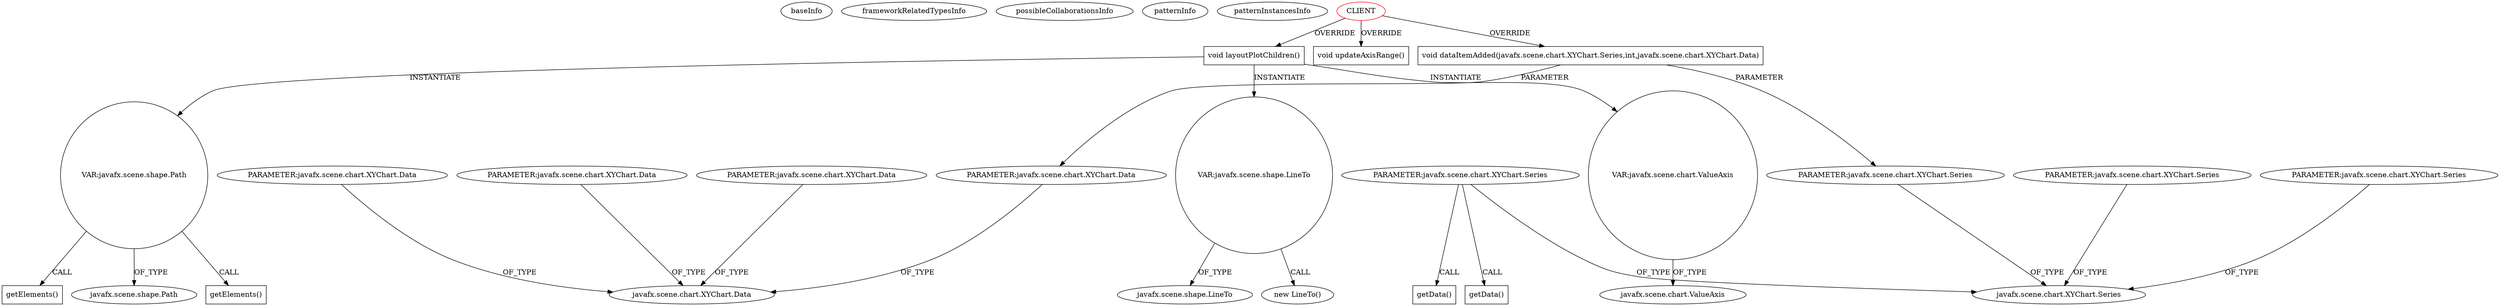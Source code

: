 digraph {
baseInfo[graphId=2496,category="pattern",isAnonymous=false,possibleRelation=false]
frameworkRelatedTypesInfo[]
possibleCollaborationsInfo[]
patternInfo[frequency=2.0,patternRootClient=0]
patternInstancesInfo[0="LichuanLu-ShunUI-FX~/LichuanLu-ShunUI-FX/ShunUI-FX-master/src/view/chart/StackedBarChart.java~StackedBarChart~811",1="TomaszKorecki-InvestorAssistant~/TomaszKorecki-InvestorAssistant/InvestorAssistant-master/Investor's assistant/src/investor/charts/CandleChart.java~CandleStickChart~1473"]
14[label="javafx.scene.chart.XYChart.Series",vertexType="FRAMEWORK_CLASS_TYPE",isFrameworkType=false]
94[label="PARAMETER:javafx.scene.chart.XYChart.Series",vertexType="PARAMETER_DECLARATION",isFrameworkType=false]
101[label="PARAMETER:javafx.scene.chart.XYChart.Series",vertexType="PARAMETER_DECLARATION",isFrameworkType=false]
107[label="PARAMETER:javafx.scene.chart.XYChart.Series",vertexType="PARAMETER_DECLARATION",isFrameworkType=false]
104[label="PARAMETER:javafx.scene.chart.XYChart.Series",vertexType="PARAMETER_DECLARATION",isFrameworkType=false]
93[label="void dataItemAdded(javafx.scene.chart.XYChart.Series,int,javafx.scene.chart.XYChart.Data)",vertexType="OVERRIDING_METHOD_DECLARATION",isFrameworkType=false,shape=box]
96[label="PARAMETER:javafx.scene.chart.XYChart.Data",vertexType="PARAMETER_DECLARATION",isFrameworkType=false]
36[label="javafx.scene.chart.XYChart.Data",vertexType="FRAMEWORK_CLASS_TYPE",isFrameworkType=false]
0[label="CLIENT",vertexType="ROOT_CLIENT_CLASS_DECLARATION",isFrameworkType=false,color=red]
112[label="getData()",vertexType="INSIDE_CALL",isFrameworkType=false,shape=box]
110[label="getData()",vertexType="INSIDE_CALL",isFrameworkType=false,shape=box]
116[label="void updateAxisRange()",vertexType="OVERRIDING_METHOD_DECLARATION",isFrameworkType=false,shape=box]
146[label="PARAMETER:javafx.scene.chart.XYChart.Data",vertexType="PARAMETER_DECLARATION",isFrameworkType=false]
99[label="PARAMETER:javafx.scene.chart.XYChart.Data",vertexType="PARAMETER_DECLARATION",isFrameworkType=false]
91[label="PARAMETER:javafx.scene.chart.XYChart.Data",vertexType="PARAMETER_DECLARATION",isFrameworkType=false]
2[label="void layoutPlotChildren()",vertexType="OVERRIDING_METHOD_DECLARATION",isFrameworkType=false,shape=box]
17[label="VAR:javafx.scene.shape.Path",vertexType="VARIABLE_EXPRESION",isFrameworkType=false,shape=circle]
19[label="javafx.scene.shape.Path",vertexType="FRAMEWORK_CLASS_TYPE",isFrameworkType=false]
83[label="VAR:javafx.scene.shape.LineTo",vertexType="VARIABLE_EXPRESION",isFrameworkType=false,shape=circle]
82[label="new LineTo()",vertexType="CONSTRUCTOR_CALL",isFrameworkType=false]
84[label="javafx.scene.shape.LineTo",vertexType="FRAMEWORK_CLASS_TYPE",isFrameworkType=false]
58[label="VAR:javafx.scene.chart.ValueAxis",vertexType="VARIABLE_EXPRESION",isFrameworkType=false,shape=circle]
60[label="javafx.scene.chart.ValueAxis",vertexType="FRAMEWORK_CLASS_TYPE",isFrameworkType=false]
18[label="getElements()",vertexType="INSIDE_CALL",isFrameworkType=false,shape=box]
69[label="getElements()",vertexType="INSIDE_CALL",isFrameworkType=false,shape=box]
58->60[label="OF_TYPE"]
99->36[label="OF_TYPE"]
96->36[label="OF_TYPE"]
107->112[label="CALL"]
83->84[label="OF_TYPE"]
107->14[label="OF_TYPE"]
93->96[label="PARAMETER"]
0->116[label="OVERRIDE"]
83->82[label="CALL"]
104->14[label="OF_TYPE"]
0->93[label="OVERRIDE"]
2->17[label="INSTANTIATE"]
17->19[label="OF_TYPE"]
2->83[label="INSTANTIATE"]
0->2[label="OVERRIDE"]
17->18[label="CALL"]
93->94[label="PARAMETER"]
101->14[label="OF_TYPE"]
91->36[label="OF_TYPE"]
146->36[label="OF_TYPE"]
94->14[label="OF_TYPE"]
2->58[label="INSTANTIATE"]
17->69[label="CALL"]
107->110[label="CALL"]
}
